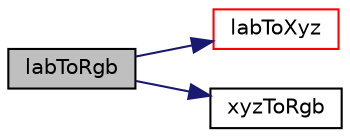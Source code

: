 digraph "labToRgb"
{
  bgcolor="transparent";
  edge [fontname="Helvetica",fontsize="10",labelfontname="Helvetica",labelfontsize="10"];
  node [fontname="Helvetica",fontsize="10",shape=record];
  rankdir="LR";
  Node1 [label="labToRgb",height=0.2,width=0.4,color="black", fillcolor="grey75", style="filled" fontcolor="black"];
  Node1 -> Node2 [color="midnightblue",fontsize="10",style="solid",fontname="Helvetica"];
  Node2 [label="labToXyz",height=0.2,width=0.4,color="red",URL="$namespaceFoam_1_1colourTools.html#ab7ccf9be3dbeb6743863c3d7cc1d998c",tooltip="Convert LAB to XYZ. "];
  Node1 -> Node3 [color="midnightblue",fontsize="10",style="solid",fontname="Helvetica"];
  Node3 [label="xyzToRgb",height=0.2,width=0.4,color="black",URL="$namespaceFoam_1_1colourTools.html#a5c7826972e82dac0761094f533d0f921",tooltip="Convert XYZ to RGB. "];
}
